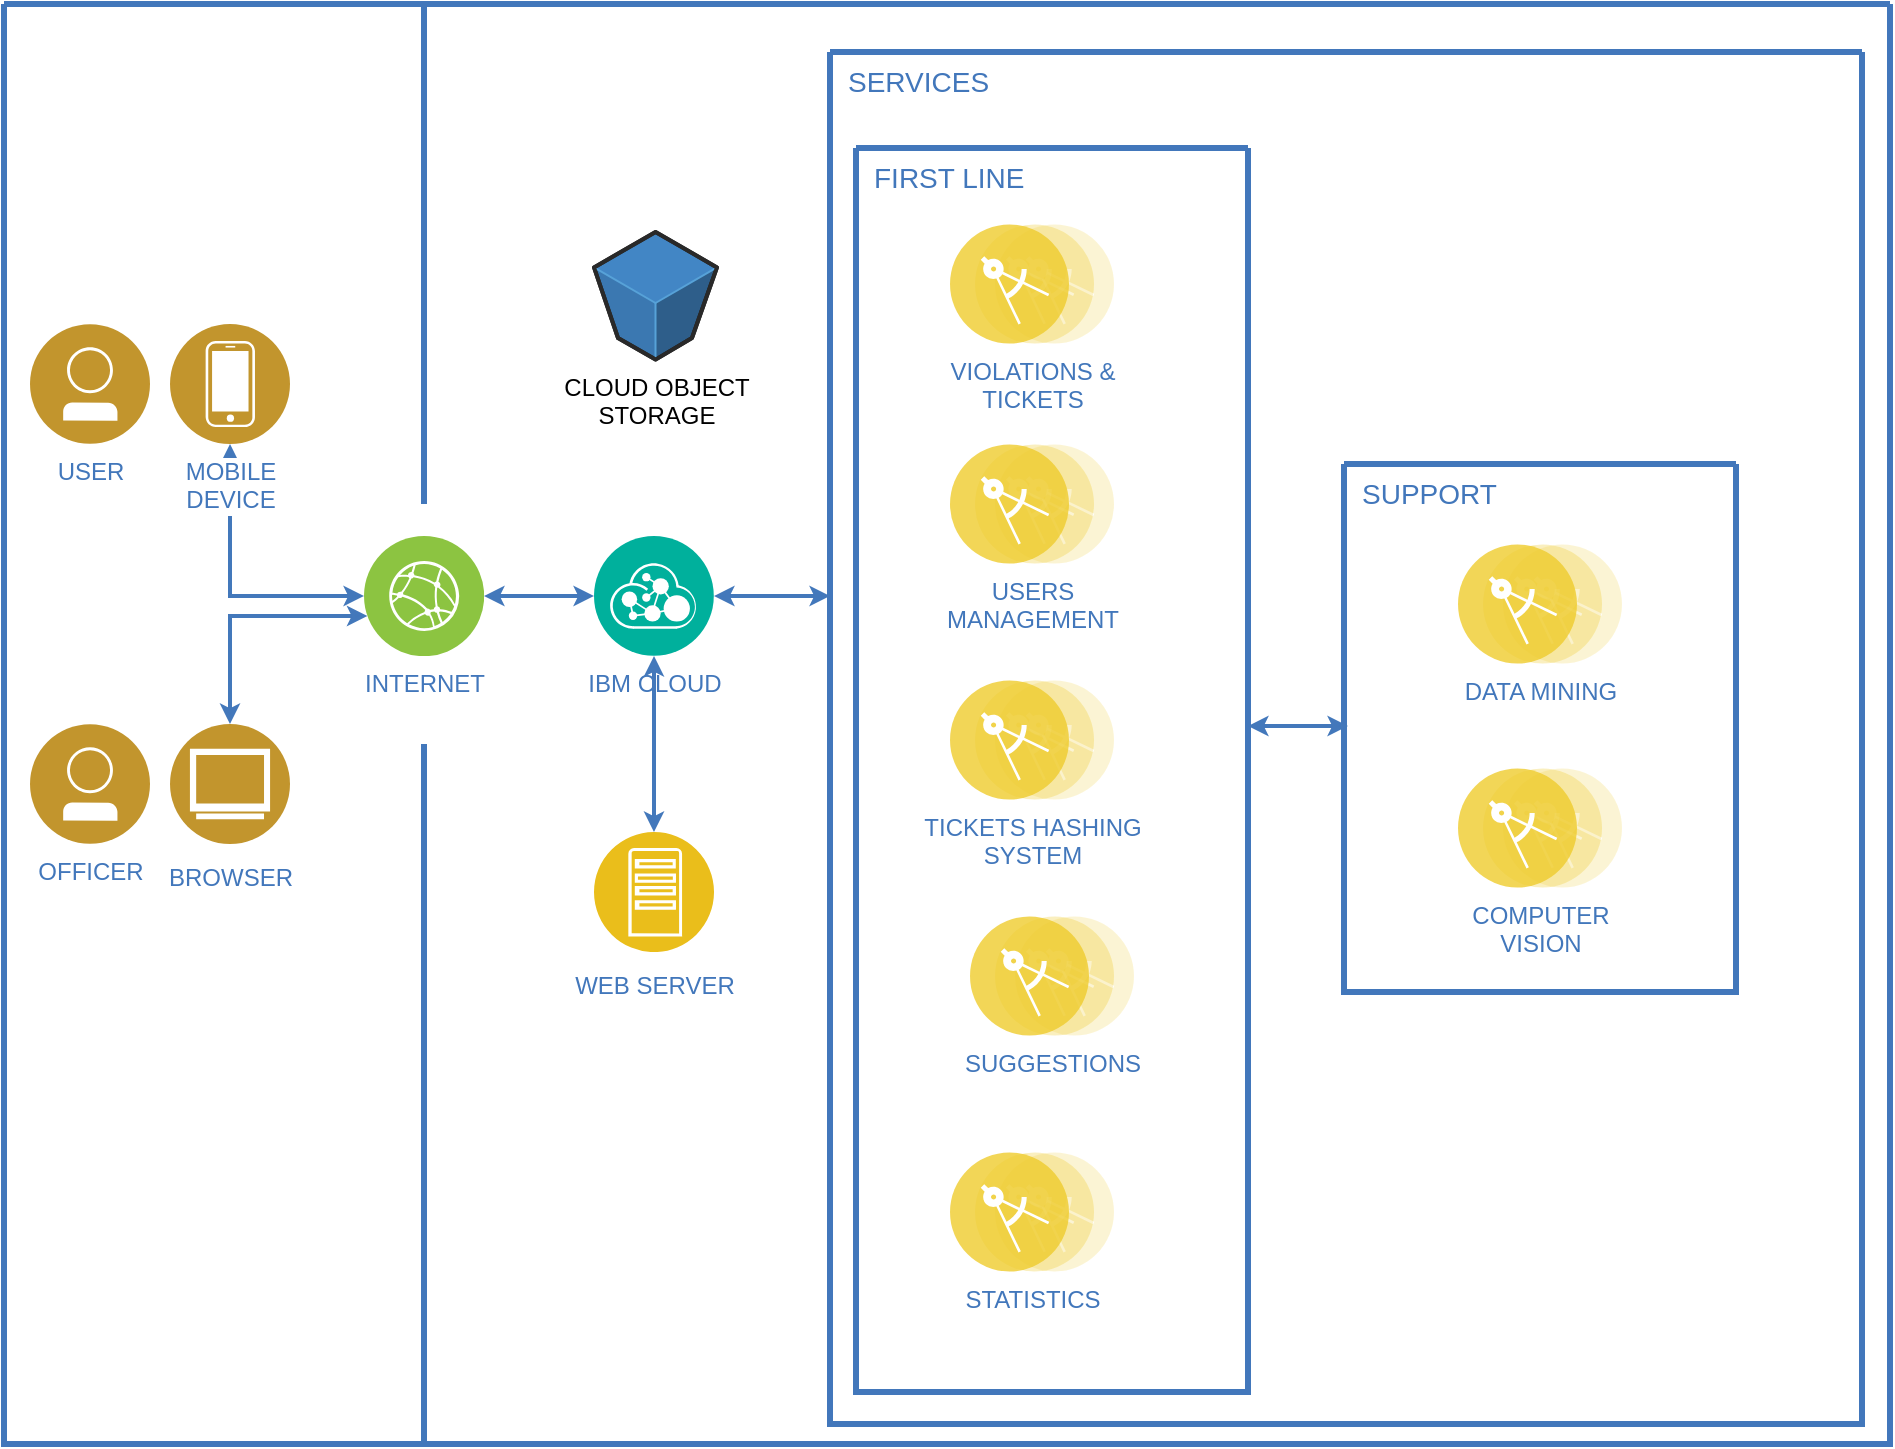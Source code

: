 <mxfile version="12.2.9" type="device" pages="1"><diagram id="31b32b95-0358-9bc7-6ba0-a27c054ed1a7" name="Page-1"><mxGraphModel dx="1296" dy="518" grid="1" gridSize="10" guides="1" tooltips="1" connect="1" arrows="1" fold="1" page="1" pageScale="1" pageWidth="827" pageHeight="1169" background="#ffffff" math="0" shadow="0"><root><mxCell id="0"/><mxCell id="1" parent="0"/><mxCell id="2" value="" style="swimlane;shadow=0;strokeColor=#4277BB;fillColor=#ffffff;fontColor=#4277BB;align=right;startSize=0;collapsible=0;strokeWidth=3;" parent="1" vertex="1"><mxGeometry x="247" y="140" width="943" height="720" as="geometry"/></mxCell><mxCell id="4" value="" style="line;strokeWidth=3;direction=south;html=1;shadow=0;labelBackgroundColor=none;fillColor=none;gradientColor=none;fontSize=12;fontColor=#4277BB;align=right;strokeColor=#4277BB;" parent="2" vertex="1"><mxGeometry x="205" width="10" height="250" as="geometry"/></mxCell><mxCell id="16" value="" style="line;strokeWidth=3;direction=south;html=1;shadow=0;labelBackgroundColor=none;fillColor=none;gradientColor=none;fontSize=12;fontColor=#4277BB;align=right;strokeColor=#4277BB;" parent="2" vertex="1"><mxGeometry x="205" y="370" width="10" height="350" as="geometry"/></mxCell><mxCell id="20" value="&lt;div&gt;USER&lt;/div&gt;" style="aspect=fixed;perimeter=ellipsePerimeter;html=1;align=center;shadow=0;dashed=0;image;image=img/lib/ibm/users/user.svg;labelBackgroundColor=#ffffff;strokeColor=#666666;strokeWidth=3;fillColor=#C2952D;gradientColor=none;fontSize=12;fontColor=#4277BB;" parent="2" vertex="1"><mxGeometry x="13" y="160" width="60" height="60" as="geometry"/></mxCell><mxCell id="21" style="edgeStyle=orthogonalEdgeStyle;rounded=0;html=1;labelBackgroundColor=#ffffff;startArrow=classic;startFill=1;startSize=4;endArrow=classic;endFill=1;endSize=4;jettySize=auto;orthogonalLoop=1;strokeColor=#4378BB;strokeWidth=2;fontSize=19;fontColor=#CC99FF;exitX=0.5;exitY=1;exitDx=0;exitDy=0;" parent="2" source="22" target="26" edge="1"><mxGeometry relative="1" as="geometry"><Array as="points"><mxPoint x="113" y="296"/></Array><mxPoint x="181" y="110" as="sourcePoint"/></mxGeometry></mxCell><mxCell id="22" value="MOBILE&lt;br&gt;DEVICE" style="aspect=fixed;perimeter=ellipsePerimeter;html=1;align=center;shadow=0;dashed=0;image;image=img/lib/ibm/users/device.svg;labelBackgroundColor=#ffffff;strokeColor=#666666;strokeWidth=3;fillColor=#C2952D;gradientColor=none;fontSize=12;fontColor=#4277BB;" parent="2" vertex="1"><mxGeometry x="83" y="160" width="60" height="60" as="geometry"/></mxCell><mxCell id="23" style="edgeStyle=orthogonalEdgeStyle;rounded=0;html=1;labelBackgroundColor=#ffffff;startArrow=classic;startFill=1;startSize=4;endArrow=classic;endFill=1;endSize=4;jettySize=auto;orthogonalLoop=1;strokeColor=#4378BB;strokeWidth=2;fontSize=19;fontColor=#CC99FF;exitX=0.5;exitY=0;exitDx=0;exitDy=0;" parent="2" source="MRsUcWYTE7bETEVFLs72-99" target="26" edge="1"><mxGeometry relative="1" as="geometry"><Array as="points"><mxPoint x="113" y="306"/></Array><mxPoint x="114.999" y="400.294" as="sourcePoint"/></mxGeometry></mxCell><mxCell id="25" style="edgeStyle=orthogonalEdgeStyle;rounded=0;html=1;labelBackgroundColor=#ffffff;startArrow=classic;startFill=1;startSize=4;endArrow=classic;endFill=1;endSize=4;jettySize=auto;orthogonalLoop=1;strokeColor=#4378BB;strokeWidth=2;fontSize=19;fontColor=#CC99FF;" parent="2" source="26" target="28" edge="1"><mxGeometry relative="1" as="geometry"/></mxCell><mxCell id="26" value="INTERNET" style="aspect=fixed;perimeter=ellipsePerimeter;html=1;align=center;shadow=0;dashed=0;image;image=img/lib/ibm/infrastructure/edge_services.svg;labelBackgroundColor=#ffffff;strokeColor=#666666;strokeWidth=3;fillColor=#C2952D;gradientColor=none;fontSize=12;fontColor=#4277BB;" parent="2" vertex="1"><mxGeometry x="180" y="266" width="60" height="60" as="geometry"/></mxCell><mxCell id="27" style="edgeStyle=elbowEdgeStyle;rounded=0;html=1;labelBackgroundColor=#ffffff;startArrow=classic;startFill=1;startSize=4;endArrow=classic;endFill=1;endSize=4;jettySize=auto;orthogonalLoop=1;strokeColor=#4378BB;strokeWidth=2;fontSize=19;fontColor=#CC99FF;elbow=vertical;" parent="2" source="28" target="35" edge="1"><mxGeometry relative="1" as="geometry"><mxPoint x="380" y="296" as="targetPoint"/><Array as="points"><mxPoint x="376" y="296"/></Array></mxGeometry></mxCell><mxCell id="28" value="IBM CLOUD" style="aspect=fixed;perimeter=ellipsePerimeter;html=1;align=center;shadow=0;dashed=0;image;image=img/lib/ibm/management/api_management.svg;labelBackgroundColor=#ffffff;strokeColor=#666666;strokeWidth=3;fillColor=#C2952D;gradientColor=none;fontSize=12;fontColor=#4277BB;" parent="2" vertex="1"><mxGeometry x="295" y="266" width="60" height="60" as="geometry"/></mxCell><mxCell id="35" value="" style="swimlane;shadow=0;strokeColor=#4277BB;fillColor=#ffffff;fontColor=#4277BB;align=right;startSize=0;collapsible=0;strokeWidth=3;" parent="2" vertex="1"><mxGeometry x="413" y="24" width="516" height="686" as="geometry"/></mxCell><mxCell id="52" value="SERVICES" style="text;html=1;align=left;verticalAlign=top;fontColor=#4277BB;shadow=0;dashed=0;strokeColor=none;fillColor=none;labelBackgroundColor=none;fontStyle=0;fontSize=14;spacingLeft=5;" parent="35" vertex="1"><mxGeometry x="2" width="231" height="24" as="geometry"/></mxCell><mxCell id="MRsUcWYTE7bETEVFLs72-113" value="" style="swimlane;shadow=0;strokeColor=#4277BB;fillColor=#ffffff;fontColor=#4277BB;align=right;startSize=0;collapsible=0;strokeWidth=3;" parent="35" vertex="1"><mxGeometry x="13" y="48" width="196" height="622" as="geometry"/></mxCell><mxCell id="MRsUcWYTE7bETEVFLs72-114" value="FIRST LINE" style="text;html=1;align=left;verticalAlign=top;fontColor=#4277BB;shadow=0;dashed=0;strokeColor=none;fillColor=none;labelBackgroundColor=none;fontStyle=0;fontSize=14;spacingLeft=5;" parent="MRsUcWYTE7bETEVFLs72-113" vertex="1"><mxGeometry x="2" width="231" height="24" as="geometry"/></mxCell><mxCell id="MRsUcWYTE7bETEVFLs72-105" value="VIOLATIONS &amp;amp;&lt;br&gt;TICKETS" style="aspect=fixed;perimeter=ellipsePerimeter;html=1;align=center;shadow=0;dashed=0;image;image=img/lib/ibm/applications/microservice.svg;labelBackgroundColor=#ffffff;strokeColor=#666666;strokeWidth=3;fillColor=#C2952D;gradientColor=none;fontSize=12;fontColor=#4277BB;" parent="MRsUcWYTE7bETEVFLs72-113" vertex="1"><mxGeometry x="47" y="38" width="82" height="60" as="geometry"/></mxCell><mxCell id="MRsUcWYTE7bETEVFLs72-124" value="SUGGESTIONS" style="aspect=fixed;perimeter=ellipsePerimeter;html=1;align=center;shadow=0;dashed=0;image;image=img/lib/ibm/applications/microservice.svg;labelBackgroundColor=#ffffff;strokeColor=#666666;strokeWidth=3;fillColor=#C2952D;gradientColor=none;fontSize=12;fontColor=#4277BB;" parent="MRsUcWYTE7bETEVFLs72-113" vertex="1"><mxGeometry x="57" y="384" width="82" height="60" as="geometry"/></mxCell><mxCell id="73" value="USERS&lt;br&gt;MANAGEMENT" style="aspect=fixed;perimeter=ellipsePerimeter;html=1;align=center;shadow=0;dashed=0;image;image=img/lib/ibm/applications/microservice.svg;labelBackgroundColor=#ffffff;strokeColor=#666666;strokeWidth=3;fillColor=#C2952D;gradientColor=none;fontSize=12;fontColor=#4277BB;" parent="MRsUcWYTE7bETEVFLs72-113" vertex="1"><mxGeometry x="47" y="148" width="82" height="60" as="geometry"/></mxCell><mxCell id="MRsUcWYTE7bETEVFLs72-112" value="TICKETS HASHING&lt;br&gt;SYSTEM" style="aspect=fixed;perimeter=ellipsePerimeter;html=1;align=center;shadow=0;dashed=0;image;image=img/lib/ibm/applications/microservice.svg;labelBackgroundColor=#ffffff;strokeColor=#666666;strokeWidth=3;fillColor=#C2952D;gradientColor=none;fontSize=12;fontColor=#4277BB;" parent="MRsUcWYTE7bETEVFLs72-113" vertex="1"><mxGeometry x="47" y="266" width="82" height="60" as="geometry"/></mxCell><mxCell id="ojLUuRUd5G1o5JQ3A88A-73" value="STATISTICS" style="aspect=fixed;perimeter=ellipsePerimeter;html=1;align=center;shadow=0;dashed=0;image;image=img/lib/ibm/applications/microservice.svg;labelBackgroundColor=#ffffff;strokeColor=#666666;strokeWidth=3;fillColor=#C2952D;gradientColor=none;fontSize=12;fontColor=#4277BB;" vertex="1" parent="MRsUcWYTE7bETEVFLs72-113"><mxGeometry x="47" y="502" width="82" height="60" as="geometry"/></mxCell><mxCell id="MRsUcWYTE7bETEVFLs72-121" value="" style="swimlane;shadow=0;strokeColor=#4277BB;fillColor=#ffffff;fontColor=#4277BB;align=right;startSize=0;collapsible=0;strokeWidth=3;" parent="35" vertex="1"><mxGeometry x="257" y="206" width="196" height="264" as="geometry"/></mxCell><mxCell id="MRsUcWYTE7bETEVFLs72-122" value="SUPPORT" style="text;html=1;align=left;verticalAlign=top;fontColor=#4277BB;shadow=0;dashed=0;strokeColor=none;fillColor=none;labelBackgroundColor=none;fontStyle=0;fontSize=14;spacingLeft=5;" parent="MRsUcWYTE7bETEVFLs72-121" vertex="1"><mxGeometry x="2" width="188" height="24" as="geometry"/></mxCell><mxCell id="MRsUcWYTE7bETEVFLs72-109" value="DATA MINING" style="aspect=fixed;perimeter=ellipsePerimeter;html=1;align=center;shadow=0;dashed=0;image;image=img/lib/ibm/applications/microservice.svg;labelBackgroundColor=#ffffff;strokeColor=#666666;strokeWidth=3;fillColor=#C2952D;gradientColor=none;fontSize=12;fontColor=#4277BB;" parent="MRsUcWYTE7bETEVFLs72-121" vertex="1"><mxGeometry x="57" y="40" width="82" height="60" as="geometry"/></mxCell><mxCell id="MRsUcWYTE7bETEVFLs72-110" value="COMPUTER&lt;br&gt;VISION" style="aspect=fixed;perimeter=ellipsePerimeter;html=1;align=center;shadow=0;dashed=0;image;image=img/lib/ibm/applications/microservice.svg;labelBackgroundColor=#ffffff;strokeColor=#666666;strokeWidth=3;fillColor=#C2952D;gradientColor=none;fontSize=12;fontColor=#4277BB;" parent="MRsUcWYTE7bETEVFLs72-121" vertex="1"><mxGeometry x="57" y="152" width="82" height="60" as="geometry"/></mxCell><mxCell id="MRsUcWYTE7bETEVFLs72-126" style="edgeStyle=elbowEdgeStyle;rounded=0;html=1;labelBackgroundColor=#ffffff;startArrow=classic;startFill=1;startSize=4;endArrow=classic;endFill=1;endSize=4;jettySize=auto;orthogonalLoop=1;strokeColor=#4378BB;strokeWidth=2;fontSize=19;fontColor=#CC99FF;elbow=vertical;" parent="35" edge="1"><mxGeometry relative="1" as="geometry"><mxPoint x="259" y="337.5" as="targetPoint"/><Array as="points"><mxPoint x="230" y="337"/></Array><mxPoint x="209" y="337" as="sourcePoint"/></mxGeometry></mxCell><mxCell id="MRsUcWYTE7bETEVFLs72-99" value="BROWSER" style="aspect=fixed;perimeter=ellipsePerimeter;html=1;align=center;shadow=0;dashed=0;fontColor=#4277BB;labelBackgroundColor=#ffffff;fontSize=12;spacingTop=3;image;image=img/lib/ibm/users/browser.svg;" parent="2" vertex="1"><mxGeometry x="83" y="360" width="60" height="60" as="geometry"/></mxCell><mxCell id="MRsUcWYTE7bETEVFLs72-125" value="&lt;div&gt;OFFICER&lt;/div&gt;" style="aspect=fixed;perimeter=ellipsePerimeter;html=1;align=center;shadow=0;dashed=0;image;image=img/lib/ibm/users/user.svg;labelBackgroundColor=#ffffff;strokeColor=#666666;strokeWidth=3;fillColor=#C2952D;gradientColor=none;fontSize=12;fontColor=#4277BB;" parent="2" vertex="1"><mxGeometry x="13" y="360" width="60" height="60" as="geometry"/></mxCell><mxCell id="MRsUcWYTE7bETEVFLs72-127" value="WEB SERVER" style="aspect=fixed;perimeter=ellipsePerimeter;html=1;align=center;shadow=0;dashed=0;fontColor=#4277BB;labelBackgroundColor=#ffffff;fontSize=12;spacingTop=3;image;image=img/lib/ibm/applications/app_server.svg;" parent="2" vertex="1"><mxGeometry x="295" y="414" width="60" height="60" as="geometry"/></mxCell><mxCell id="MRsUcWYTE7bETEVFLs72-128" style="edgeStyle=elbowEdgeStyle;rounded=0;html=1;labelBackgroundColor=#ffffff;startArrow=classic;startFill=1;startSize=4;endArrow=classic;endFill=1;endSize=4;jettySize=auto;orthogonalLoop=1;strokeColor=#4378BB;strokeWidth=2;fontSize=19;fontColor=#CC99FF;elbow=vertical;exitX=0.5;exitY=1;exitDx=0;exitDy=0;entryX=0.5;entryY=0;entryDx=0;entryDy=0;" parent="2" source="28" target="MRsUcWYTE7bETEVFLs72-127" edge="1"><mxGeometry relative="1" as="geometry"><mxPoint x="355" y="390" as="targetPoint"/><Array as="points"><mxPoint x="318" y="390"/></Array><mxPoint x="297" y="390" as="sourcePoint"/></mxGeometry></mxCell><mxCell id="ojLUuRUd5G1o5JQ3A88A-74" value="CLOUD OBJECT&lt;br&gt;STORAGE" style="verticalLabelPosition=bottom;html=1;verticalAlign=top;strokeWidth=1;align=center;outlineConnect=0;dashed=0;outlineConnect=0;shape=mxgraph.aws3d.s3Bucket;fillColor=#4286c5;strokeColor=#57A2D8;aspect=fixed;" vertex="1" parent="2"><mxGeometry x="295" y="114" width="61.5" height="63.8" as="geometry"/></mxCell></root></mxGraphModel></diagram></mxfile>